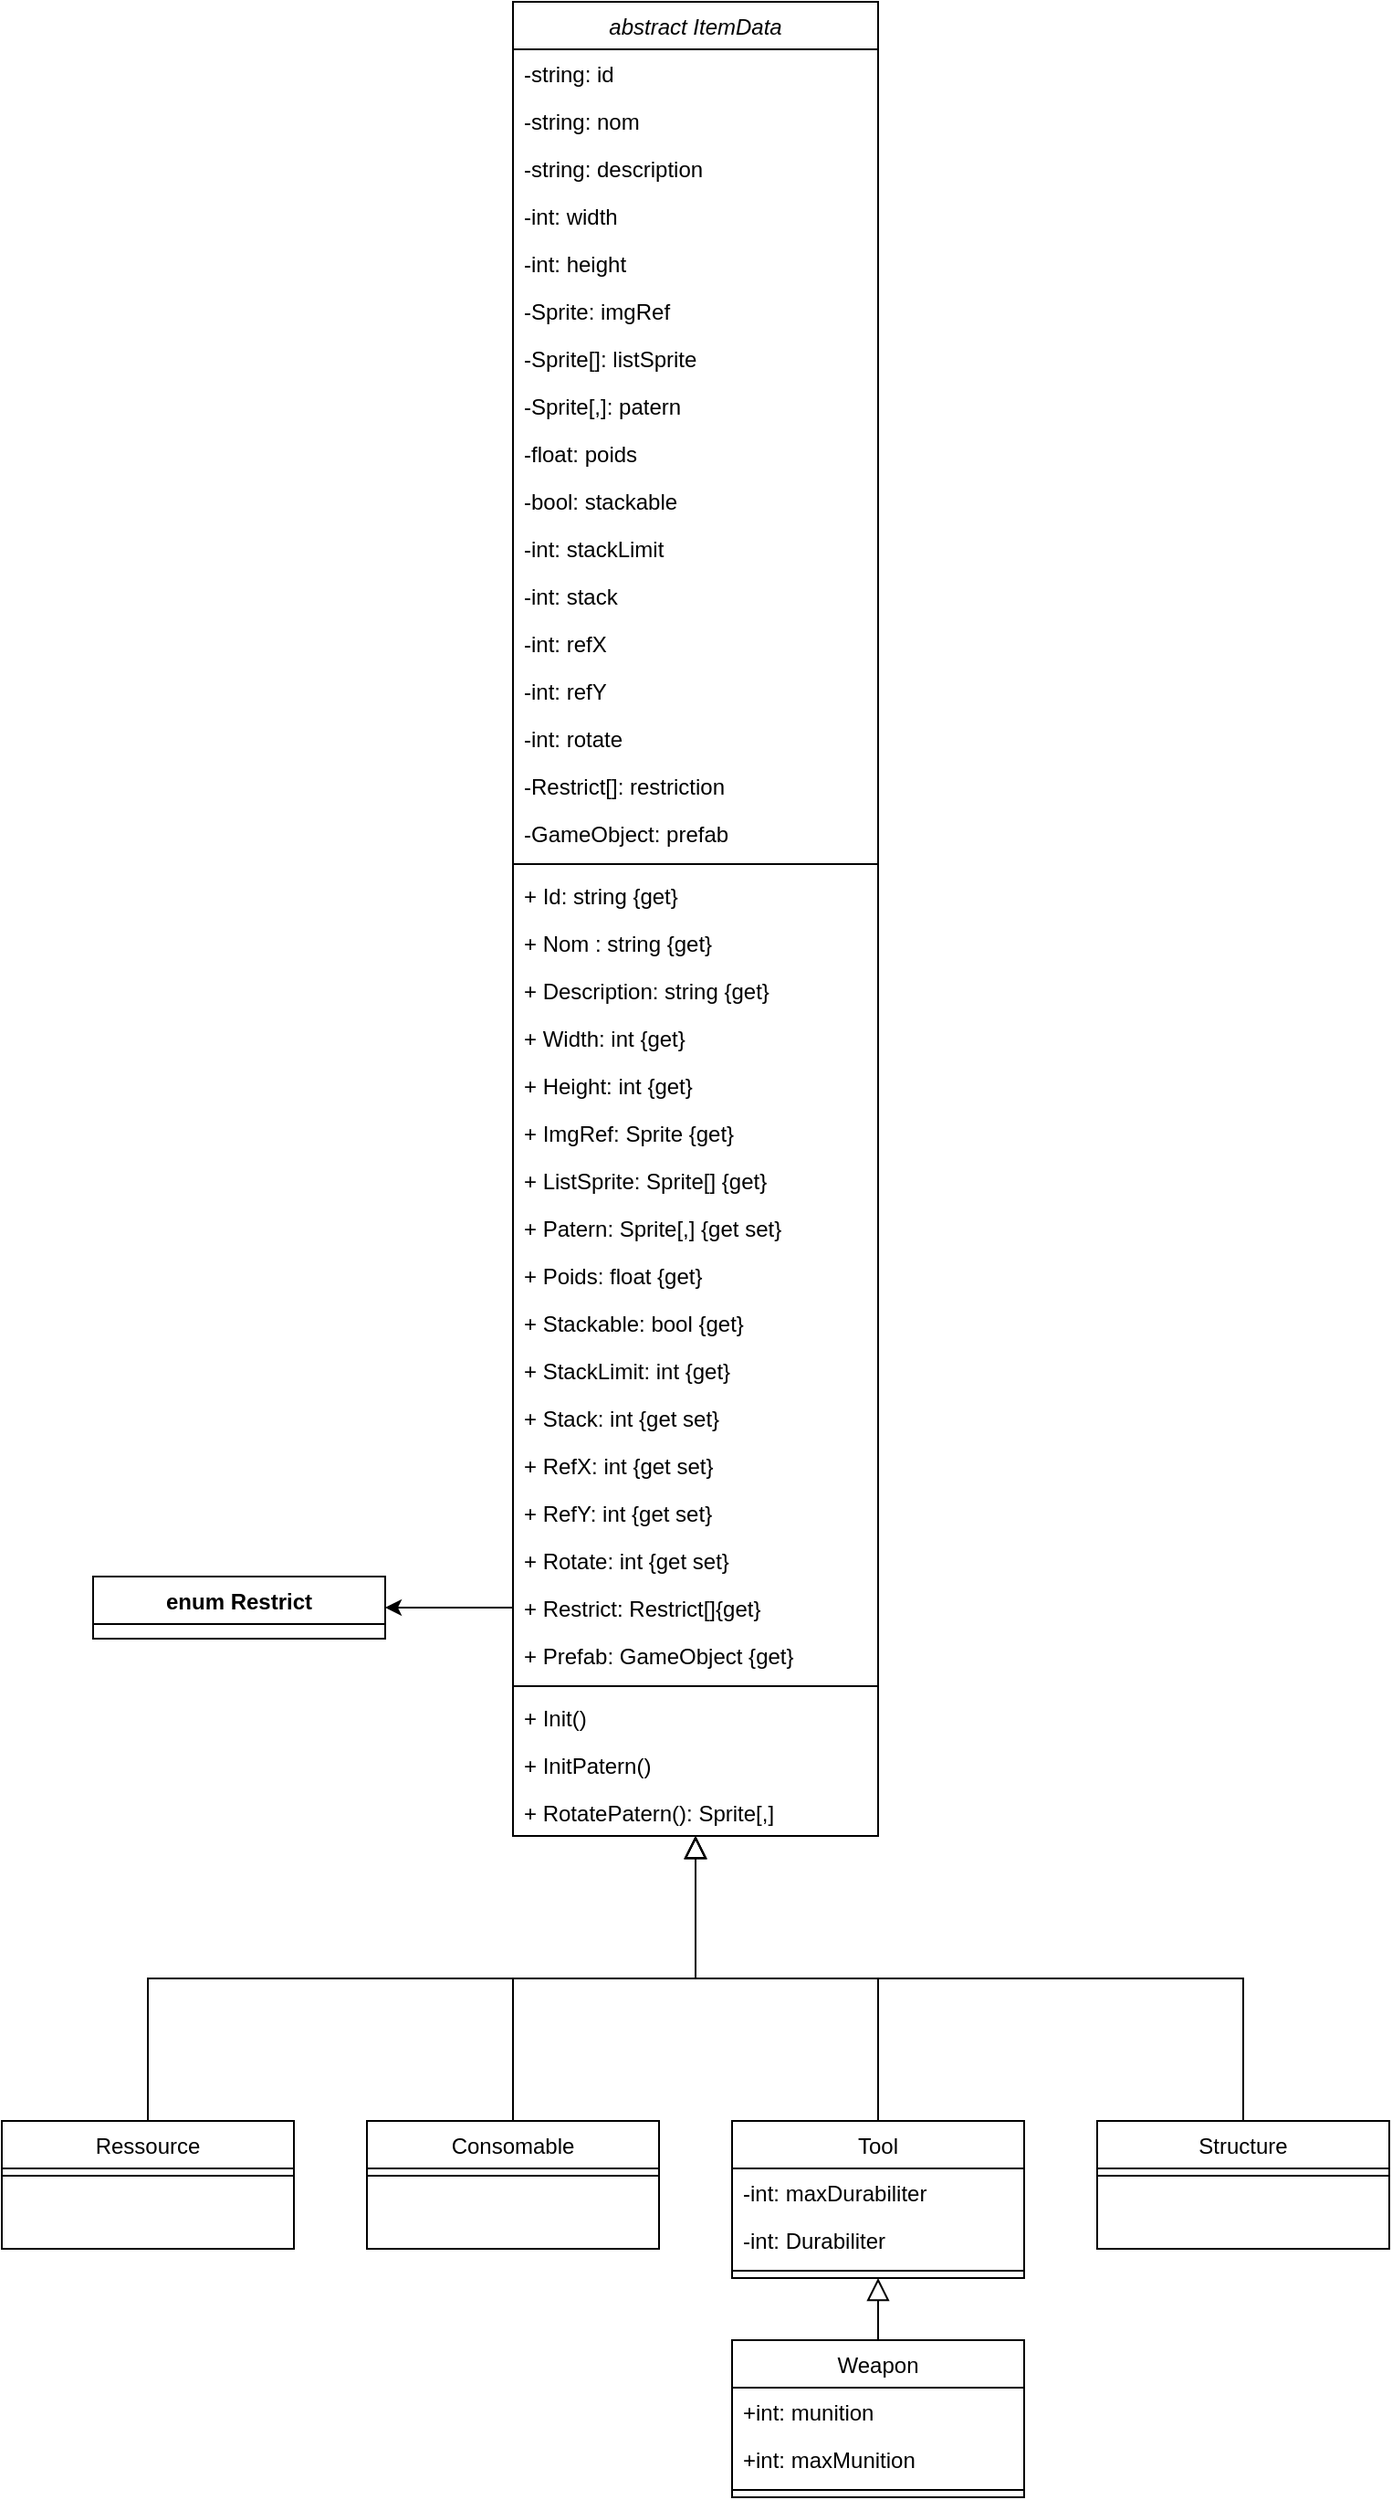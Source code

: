 <mxfile version="24.7.8">
  <diagram name="Item" id="GBWKPSuwXsQC6E5oxjUL">
    <mxGraphModel dx="684" dy="559" grid="1" gridSize="10" guides="1" tooltips="1" connect="1" arrows="1" fold="1" page="1" pageScale="1" pageWidth="827" pageHeight="1169" math="0" shadow="0">
      <root>
        <mxCell id="0" />
        <mxCell id="1" parent="0" />
        <mxCell id="X3S-EdGtiEpr1yEXmVk5-1" value="abstract ItemData" style="swimlane;fontStyle=2;align=center;verticalAlign=top;childLayout=stackLayout;horizontal=1;startSize=26;horizontalStack=0;resizeParent=1;resizeLast=0;collapsible=1;marginBottom=0;rounded=0;shadow=0;strokeWidth=1;" parent="1" vertex="1">
          <mxGeometry x="320" y="40" width="200" height="1004" as="geometry">
            <mxRectangle x="230" y="140" width="160" height="26" as="alternateBounds" />
          </mxGeometry>
        </mxCell>
        <mxCell id="X3S-EdGtiEpr1yEXmVk5-2" value="-string: id" style="text;align=left;verticalAlign=top;spacingLeft=4;spacingRight=4;overflow=hidden;rotatable=0;points=[[0,0.5],[1,0.5]];portConstraint=eastwest;" parent="X3S-EdGtiEpr1yEXmVk5-1" vertex="1">
          <mxGeometry y="26" width="200" height="26" as="geometry" />
        </mxCell>
        <mxCell id="X3S-EdGtiEpr1yEXmVk5-3" value="-string: nom" style="text;align=left;verticalAlign=top;spacingLeft=4;spacingRight=4;overflow=hidden;rotatable=0;points=[[0,0.5],[1,0.5]];portConstraint=eastwest;rounded=0;shadow=0;html=0;" parent="X3S-EdGtiEpr1yEXmVk5-1" vertex="1">
          <mxGeometry y="52" width="200" height="26" as="geometry" />
        </mxCell>
        <mxCell id="X3S-EdGtiEpr1yEXmVk5-4" value="-string: description" style="text;align=left;verticalAlign=top;spacingLeft=4;spacingRight=4;overflow=hidden;rotatable=0;points=[[0,0.5],[1,0.5]];portConstraint=eastwest;rounded=0;shadow=0;html=0;" parent="X3S-EdGtiEpr1yEXmVk5-1" vertex="1">
          <mxGeometry y="78" width="200" height="26" as="geometry" />
        </mxCell>
        <mxCell id="X3S-EdGtiEpr1yEXmVk5-5" value="-int: width" style="text;align=left;verticalAlign=top;spacingLeft=4;spacingRight=4;overflow=hidden;rotatable=0;points=[[0,0.5],[1,0.5]];portConstraint=eastwest;" parent="X3S-EdGtiEpr1yEXmVk5-1" vertex="1">
          <mxGeometry y="104" width="200" height="26" as="geometry" />
        </mxCell>
        <mxCell id="X3S-EdGtiEpr1yEXmVk5-6" value="-int: height" style="text;align=left;verticalAlign=top;spacingLeft=4;spacingRight=4;overflow=hidden;rotatable=0;points=[[0,0.5],[1,0.5]];portConstraint=eastwest;rounded=0;shadow=0;html=0;" parent="X3S-EdGtiEpr1yEXmVk5-1" vertex="1">
          <mxGeometry y="130" width="200" height="26" as="geometry" />
        </mxCell>
        <mxCell id="X3S-EdGtiEpr1yEXmVk5-7" value="-Sprite: imgRef" style="text;align=left;verticalAlign=top;spacingLeft=4;spacingRight=4;overflow=hidden;rotatable=0;points=[[0,0.5],[1,0.5]];portConstraint=eastwest;rounded=0;shadow=0;html=0;" parent="X3S-EdGtiEpr1yEXmVk5-1" vertex="1">
          <mxGeometry y="156" width="200" height="26" as="geometry" />
        </mxCell>
        <mxCell id="X3S-EdGtiEpr1yEXmVk5-8" value="-Sprite[]: listSprite" style="text;align=left;verticalAlign=top;spacingLeft=4;spacingRight=4;overflow=hidden;rotatable=0;points=[[0,0.5],[1,0.5]];portConstraint=eastwest;" parent="X3S-EdGtiEpr1yEXmVk5-1" vertex="1">
          <mxGeometry y="182" width="200" height="26" as="geometry" />
        </mxCell>
        <mxCell id="X3S-EdGtiEpr1yEXmVk5-9" value="-Sprite[,]: patern" style="text;align=left;verticalAlign=top;spacingLeft=4;spacingRight=4;overflow=hidden;rotatable=0;points=[[0,0.5],[1,0.5]];portConstraint=eastwest;rounded=0;shadow=0;html=0;" parent="X3S-EdGtiEpr1yEXmVk5-1" vertex="1">
          <mxGeometry y="208" width="200" height="26" as="geometry" />
        </mxCell>
        <mxCell id="X3S-EdGtiEpr1yEXmVk5-10" value="-float: poids" style="text;align=left;verticalAlign=top;spacingLeft=4;spacingRight=4;overflow=hidden;rotatable=0;points=[[0,0.5],[1,0.5]];portConstraint=eastwest;rounded=0;shadow=0;html=0;" parent="X3S-EdGtiEpr1yEXmVk5-1" vertex="1">
          <mxGeometry y="234" width="200" height="26" as="geometry" />
        </mxCell>
        <mxCell id="X3S-EdGtiEpr1yEXmVk5-11" value="-bool: stackable" style="text;align=left;verticalAlign=top;spacingLeft=4;spacingRight=4;overflow=hidden;rotatable=0;points=[[0,0.5],[1,0.5]];portConstraint=eastwest;rounded=0;shadow=0;html=0;" parent="X3S-EdGtiEpr1yEXmVk5-1" vertex="1">
          <mxGeometry y="260" width="200" height="26" as="geometry" />
        </mxCell>
        <mxCell id="X3S-EdGtiEpr1yEXmVk5-12" value="-int: stackLimit" style="text;align=left;verticalAlign=top;spacingLeft=4;spacingRight=4;overflow=hidden;rotatable=0;points=[[0,0.5],[1,0.5]];portConstraint=eastwest;" parent="X3S-EdGtiEpr1yEXmVk5-1" vertex="1">
          <mxGeometry y="286" width="200" height="26" as="geometry" />
        </mxCell>
        <mxCell id="X3S-EdGtiEpr1yEXmVk5-13" value="-int: stack" style="text;align=left;verticalAlign=top;spacingLeft=4;spacingRight=4;overflow=hidden;rotatable=0;points=[[0,0.5],[1,0.5]];portConstraint=eastwest;rounded=0;shadow=0;html=0;" parent="X3S-EdGtiEpr1yEXmVk5-1" vertex="1">
          <mxGeometry y="312" width="200" height="26" as="geometry" />
        </mxCell>
        <mxCell id="X3S-EdGtiEpr1yEXmVk5-14" value="-int: refX" style="text;align=left;verticalAlign=top;spacingLeft=4;spacingRight=4;overflow=hidden;rotatable=0;points=[[0,0.5],[1,0.5]];portConstraint=eastwest;" parent="X3S-EdGtiEpr1yEXmVk5-1" vertex="1">
          <mxGeometry y="338" width="200" height="26" as="geometry" />
        </mxCell>
        <mxCell id="X3S-EdGtiEpr1yEXmVk5-15" value="-int: refY" style="text;align=left;verticalAlign=top;spacingLeft=4;spacingRight=4;overflow=hidden;rotatable=0;points=[[0,0.5],[1,0.5]];portConstraint=eastwest;rounded=0;shadow=0;html=0;" parent="X3S-EdGtiEpr1yEXmVk5-1" vertex="1">
          <mxGeometry y="364" width="200" height="26" as="geometry" />
        </mxCell>
        <mxCell id="X3S-EdGtiEpr1yEXmVk5-16" value="-int: rotate" style="text;align=left;verticalAlign=top;spacingLeft=4;spacingRight=4;overflow=hidden;rotatable=0;points=[[0,0.5],[1,0.5]];portConstraint=eastwest;rounded=0;shadow=0;html=0;" parent="X3S-EdGtiEpr1yEXmVk5-1" vertex="1">
          <mxGeometry y="390" width="200" height="26" as="geometry" />
        </mxCell>
        <mxCell id="TtzhslhZzN5wgRtnBgMi-1" value="-Restrict[]: restriction" style="text;align=left;verticalAlign=top;spacingLeft=4;spacingRight=4;overflow=hidden;rotatable=0;points=[[0,0.5],[1,0.5]];portConstraint=eastwest;rounded=0;shadow=0;html=0;" vertex="1" parent="X3S-EdGtiEpr1yEXmVk5-1">
          <mxGeometry y="416" width="200" height="26" as="geometry" />
        </mxCell>
        <mxCell id="X3S-EdGtiEpr1yEXmVk5-17" value="-GameObject: prefab" style="text;align=left;verticalAlign=top;spacingLeft=4;spacingRight=4;overflow=hidden;rotatable=0;points=[[0,0.5],[1,0.5]];portConstraint=eastwest;rounded=0;shadow=0;html=0;" parent="X3S-EdGtiEpr1yEXmVk5-1" vertex="1">
          <mxGeometry y="442" width="200" height="26" as="geometry" />
        </mxCell>
        <mxCell id="X3S-EdGtiEpr1yEXmVk5-18" value="" style="line;html=1;strokeWidth=1;align=left;verticalAlign=middle;spacingTop=-1;spacingLeft=3;spacingRight=3;rotatable=0;labelPosition=right;points=[];portConstraint=eastwest;" parent="X3S-EdGtiEpr1yEXmVk5-1" vertex="1">
          <mxGeometry y="468" width="200" height="8" as="geometry" />
        </mxCell>
        <mxCell id="X3S-EdGtiEpr1yEXmVk5-19" value="+ Id: string {get}" style="text;align=left;verticalAlign=top;spacingLeft=4;spacingRight=4;overflow=hidden;rotatable=0;points=[[0,0.5],[1,0.5]];portConstraint=eastwest;" parent="X3S-EdGtiEpr1yEXmVk5-1" vertex="1">
          <mxGeometry y="476" width="200" height="26" as="geometry" />
        </mxCell>
        <mxCell id="X3S-EdGtiEpr1yEXmVk5-20" value="+ Nom : string {get}" style="text;align=left;verticalAlign=top;spacingLeft=4;spacingRight=4;overflow=hidden;rotatable=0;points=[[0,0.5],[1,0.5]];portConstraint=eastwest;rounded=0;shadow=0;html=0;" parent="X3S-EdGtiEpr1yEXmVk5-1" vertex="1">
          <mxGeometry y="502" width="200" height="26" as="geometry" />
        </mxCell>
        <mxCell id="X3S-EdGtiEpr1yEXmVk5-21" value="+ Description: string {get}" style="text;align=left;verticalAlign=top;spacingLeft=4;spacingRight=4;overflow=hidden;rotatable=0;points=[[0,0.5],[1,0.5]];portConstraint=eastwest;rounded=0;shadow=0;html=0;" parent="X3S-EdGtiEpr1yEXmVk5-1" vertex="1">
          <mxGeometry y="528" width="200" height="26" as="geometry" />
        </mxCell>
        <mxCell id="X3S-EdGtiEpr1yEXmVk5-22" value="+ Width: int {get}" style="text;align=left;verticalAlign=top;spacingLeft=4;spacingRight=4;overflow=hidden;rotatable=0;points=[[0,0.5],[1,0.5]];portConstraint=eastwest;" parent="X3S-EdGtiEpr1yEXmVk5-1" vertex="1">
          <mxGeometry y="554" width="200" height="26" as="geometry" />
        </mxCell>
        <mxCell id="X3S-EdGtiEpr1yEXmVk5-23" value="+ Height: int {get}" style="text;align=left;verticalAlign=top;spacingLeft=4;spacingRight=4;overflow=hidden;rotatable=0;points=[[0,0.5],[1,0.5]];portConstraint=eastwest;rounded=0;shadow=0;html=0;" parent="X3S-EdGtiEpr1yEXmVk5-1" vertex="1">
          <mxGeometry y="580" width="200" height="26" as="geometry" />
        </mxCell>
        <mxCell id="X3S-EdGtiEpr1yEXmVk5-24" value="+ ImgRef: Sprite {get}" style="text;align=left;verticalAlign=top;spacingLeft=4;spacingRight=4;overflow=hidden;rotatable=0;points=[[0,0.5],[1,0.5]];portConstraint=eastwest;rounded=0;shadow=0;html=0;" parent="X3S-EdGtiEpr1yEXmVk5-1" vertex="1">
          <mxGeometry y="606" width="200" height="26" as="geometry" />
        </mxCell>
        <mxCell id="X3S-EdGtiEpr1yEXmVk5-25" value="+ ListSprite: Sprite[] {get}" style="text;align=left;verticalAlign=top;spacingLeft=4;spacingRight=4;overflow=hidden;rotatable=0;points=[[0,0.5],[1,0.5]];portConstraint=eastwest;" parent="X3S-EdGtiEpr1yEXmVk5-1" vertex="1">
          <mxGeometry y="632" width="200" height="26" as="geometry" />
        </mxCell>
        <mxCell id="X3S-EdGtiEpr1yEXmVk5-26" value="+ Patern: Sprite[,] {get set}" style="text;align=left;verticalAlign=top;spacingLeft=4;spacingRight=4;overflow=hidden;rotatable=0;points=[[0,0.5],[1,0.5]];portConstraint=eastwest;rounded=0;shadow=0;html=0;" parent="X3S-EdGtiEpr1yEXmVk5-1" vertex="1">
          <mxGeometry y="658" width="200" height="26" as="geometry" />
        </mxCell>
        <mxCell id="X3S-EdGtiEpr1yEXmVk5-27" value="+ Poids: float {get}" style="text;align=left;verticalAlign=top;spacingLeft=4;spacingRight=4;overflow=hidden;rotatable=0;points=[[0,0.5],[1,0.5]];portConstraint=eastwest;rounded=0;shadow=0;html=0;" parent="X3S-EdGtiEpr1yEXmVk5-1" vertex="1">
          <mxGeometry y="684" width="200" height="26" as="geometry" />
        </mxCell>
        <mxCell id="X3S-EdGtiEpr1yEXmVk5-28" value="+ Stackable: bool {get}" style="text;align=left;verticalAlign=top;spacingLeft=4;spacingRight=4;overflow=hidden;rotatable=0;points=[[0,0.5],[1,0.5]];portConstraint=eastwest;rounded=0;shadow=0;html=0;" parent="X3S-EdGtiEpr1yEXmVk5-1" vertex="1">
          <mxGeometry y="710" width="200" height="26" as="geometry" />
        </mxCell>
        <mxCell id="X3S-EdGtiEpr1yEXmVk5-29" value="+ StackLimit: int {get}" style="text;align=left;verticalAlign=top;spacingLeft=4;spacingRight=4;overflow=hidden;rotatable=0;points=[[0,0.5],[1,0.5]];portConstraint=eastwest;" parent="X3S-EdGtiEpr1yEXmVk5-1" vertex="1">
          <mxGeometry y="736" width="200" height="26" as="geometry" />
        </mxCell>
        <mxCell id="X3S-EdGtiEpr1yEXmVk5-30" value="+ Stack: int {get set} " style="text;align=left;verticalAlign=top;spacingLeft=4;spacingRight=4;overflow=hidden;rotatable=0;points=[[0,0.5],[1,0.5]];portConstraint=eastwest;rounded=0;shadow=0;html=0;" parent="X3S-EdGtiEpr1yEXmVk5-1" vertex="1">
          <mxGeometry y="762" width="200" height="26" as="geometry" />
        </mxCell>
        <mxCell id="X3S-EdGtiEpr1yEXmVk5-31" value="+ RefX: int {get set} " style="text;align=left;verticalAlign=top;spacingLeft=4;spacingRight=4;overflow=hidden;rotatable=0;points=[[0,0.5],[1,0.5]];portConstraint=eastwest;" parent="X3S-EdGtiEpr1yEXmVk5-1" vertex="1">
          <mxGeometry y="788" width="200" height="26" as="geometry" />
        </mxCell>
        <mxCell id="X3S-EdGtiEpr1yEXmVk5-32" value="+ RefY: int {get set}" style="text;align=left;verticalAlign=top;spacingLeft=4;spacingRight=4;overflow=hidden;rotatable=0;points=[[0,0.5],[1,0.5]];portConstraint=eastwest;rounded=0;shadow=0;html=0;" parent="X3S-EdGtiEpr1yEXmVk5-1" vertex="1">
          <mxGeometry y="814" width="200" height="26" as="geometry" />
        </mxCell>
        <mxCell id="X3S-EdGtiEpr1yEXmVk5-33" value="+ Rotate: int {get set}" style="text;align=left;verticalAlign=top;spacingLeft=4;spacingRight=4;overflow=hidden;rotatable=0;points=[[0,0.5],[1,0.5]];portConstraint=eastwest;rounded=0;shadow=0;html=0;" parent="X3S-EdGtiEpr1yEXmVk5-1" vertex="1">
          <mxGeometry y="840" width="200" height="26" as="geometry" />
        </mxCell>
        <mxCell id="TtzhslhZzN5wgRtnBgMi-2" value="+ Restrict: Restrict[]{get}" style="text;align=left;verticalAlign=top;spacingLeft=4;spacingRight=4;overflow=hidden;rotatable=0;points=[[0,0.5],[1,0.5]];portConstraint=eastwest;rounded=0;shadow=0;html=0;" vertex="1" parent="X3S-EdGtiEpr1yEXmVk5-1">
          <mxGeometry y="866" width="200" height="26" as="geometry" />
        </mxCell>
        <mxCell id="X3S-EdGtiEpr1yEXmVk5-34" value="+ Prefab: GameObject {get}" style="text;align=left;verticalAlign=top;spacingLeft=4;spacingRight=4;overflow=hidden;rotatable=0;points=[[0,0.5],[1,0.5]];portConstraint=eastwest;rounded=0;shadow=0;html=0;" parent="X3S-EdGtiEpr1yEXmVk5-1" vertex="1">
          <mxGeometry y="892" width="200" height="26" as="geometry" />
        </mxCell>
        <mxCell id="X3S-EdGtiEpr1yEXmVk5-35" value="" style="line;html=1;strokeWidth=1;align=left;verticalAlign=middle;spacingTop=-1;spacingLeft=3;spacingRight=3;rotatable=0;labelPosition=right;points=[];portConstraint=eastwest;" parent="X3S-EdGtiEpr1yEXmVk5-1" vertex="1">
          <mxGeometry y="918" width="200" height="8" as="geometry" />
        </mxCell>
        <mxCell id="X3S-EdGtiEpr1yEXmVk5-36" value="+ Init()" style="text;align=left;verticalAlign=top;spacingLeft=4;spacingRight=4;overflow=hidden;rotatable=0;points=[[0,0.5],[1,0.5]];portConstraint=eastwest;rounded=0;shadow=0;html=0;" parent="X3S-EdGtiEpr1yEXmVk5-1" vertex="1">
          <mxGeometry y="926" width="200" height="26" as="geometry" />
        </mxCell>
        <mxCell id="X3S-EdGtiEpr1yEXmVk5-37" value="+ InitPatern()" style="text;align=left;verticalAlign=top;spacingLeft=4;spacingRight=4;overflow=hidden;rotatable=0;points=[[0,0.5],[1,0.5]];portConstraint=eastwest;rounded=0;shadow=0;html=0;" parent="X3S-EdGtiEpr1yEXmVk5-1" vertex="1">
          <mxGeometry y="952" width="200" height="26" as="geometry" />
        </mxCell>
        <mxCell id="X3S-EdGtiEpr1yEXmVk5-38" value="+ RotatePatern(): Sprite[,]" style="text;align=left;verticalAlign=top;spacingLeft=4;spacingRight=4;overflow=hidden;rotatable=0;points=[[0,0.5],[1,0.5]];portConstraint=eastwest;rounded=0;shadow=0;html=0;" parent="X3S-EdGtiEpr1yEXmVk5-1" vertex="1">
          <mxGeometry y="978" width="200" height="26" as="geometry" />
        </mxCell>
        <mxCell id="X3S-EdGtiEpr1yEXmVk5-39" value="Ressource" style="swimlane;fontStyle=0;align=center;verticalAlign=top;childLayout=stackLayout;horizontal=1;startSize=26;horizontalStack=0;resizeParent=1;resizeLast=0;collapsible=1;marginBottom=0;rounded=0;shadow=0;strokeWidth=1;" parent="1" vertex="1">
          <mxGeometry x="40" y="1200" width="160" height="70" as="geometry">
            <mxRectangle x="130" y="380" width="160" height="26" as="alternateBounds" />
          </mxGeometry>
        </mxCell>
        <mxCell id="X3S-EdGtiEpr1yEXmVk5-40" value="" style="line;html=1;strokeWidth=1;align=left;verticalAlign=middle;spacingTop=-1;spacingLeft=3;spacingRight=3;rotatable=0;labelPosition=right;points=[];portConstraint=eastwest;" parent="X3S-EdGtiEpr1yEXmVk5-39" vertex="1">
          <mxGeometry y="26" width="160" height="8" as="geometry" />
        </mxCell>
        <mxCell id="X3S-EdGtiEpr1yEXmVk5-41" value="" style="endArrow=block;endSize=10;endFill=0;shadow=0;strokeWidth=1;rounded=0;curved=0;edgeStyle=elbowEdgeStyle;elbow=vertical;" parent="1" source="X3S-EdGtiEpr1yEXmVk5-39" target="X3S-EdGtiEpr1yEXmVk5-1" edge="1">
          <mxGeometry width="160" relative="1" as="geometry">
            <mxPoint x="200" y="203" as="sourcePoint" />
            <mxPoint x="200" y="203" as="targetPoint" />
          </mxGeometry>
        </mxCell>
        <mxCell id="X3S-EdGtiEpr1yEXmVk5-42" value="Consomable" style="swimlane;fontStyle=0;align=center;verticalAlign=top;childLayout=stackLayout;horizontal=1;startSize=26;horizontalStack=0;resizeParent=1;resizeLast=0;collapsible=1;marginBottom=0;rounded=0;shadow=0;strokeWidth=1;" parent="1" vertex="1">
          <mxGeometry x="240" y="1200" width="160" height="70" as="geometry">
            <mxRectangle x="340" y="380" width="170" height="26" as="alternateBounds" />
          </mxGeometry>
        </mxCell>
        <mxCell id="X3S-EdGtiEpr1yEXmVk5-43" value="" style="line;html=1;strokeWidth=1;align=left;verticalAlign=middle;spacingTop=-1;spacingLeft=3;spacingRight=3;rotatable=0;labelPosition=right;points=[];portConstraint=eastwest;" parent="X3S-EdGtiEpr1yEXmVk5-42" vertex="1">
          <mxGeometry y="26" width="160" height="8" as="geometry" />
        </mxCell>
        <mxCell id="X3S-EdGtiEpr1yEXmVk5-44" value="" style="endArrow=block;endSize=10;endFill=0;shadow=0;strokeWidth=1;rounded=0;curved=0;edgeStyle=elbowEdgeStyle;elbow=vertical;" parent="1" source="X3S-EdGtiEpr1yEXmVk5-42" target="X3S-EdGtiEpr1yEXmVk5-1" edge="1">
          <mxGeometry width="160" relative="1" as="geometry">
            <mxPoint x="210" y="373" as="sourcePoint" />
            <mxPoint x="310" y="271" as="targetPoint" />
          </mxGeometry>
        </mxCell>
        <mxCell id="X3S-EdGtiEpr1yEXmVk5-45" value="Tool" style="swimlane;fontStyle=0;align=center;verticalAlign=top;childLayout=stackLayout;horizontal=1;startSize=26;horizontalStack=0;resizeParent=1;resizeLast=0;collapsible=1;marginBottom=0;rounded=0;shadow=0;strokeWidth=1;" parent="1" vertex="1">
          <mxGeometry x="440" y="1200" width="160" height="86" as="geometry">
            <mxRectangle x="340" y="380" width="170" height="26" as="alternateBounds" />
          </mxGeometry>
        </mxCell>
        <mxCell id="MHhm4jmeREKtw2-JIbRM-2" value="-int: maxDurabiliter" style="text;align=left;verticalAlign=top;spacingLeft=4;spacingRight=4;overflow=hidden;rotatable=0;points=[[0,0.5],[1,0.5]];portConstraint=eastwest;rounded=0;shadow=0;html=0;" parent="X3S-EdGtiEpr1yEXmVk5-45" vertex="1">
          <mxGeometry y="26" width="160" height="26" as="geometry" />
        </mxCell>
        <mxCell id="MHhm4jmeREKtw2-JIbRM-1" value="-int: Durabiliter" style="text;align=left;verticalAlign=top;spacingLeft=4;spacingRight=4;overflow=hidden;rotatable=0;points=[[0,0.5],[1,0.5]];portConstraint=eastwest;rounded=0;shadow=0;html=0;" parent="X3S-EdGtiEpr1yEXmVk5-45" vertex="1">
          <mxGeometry y="52" width="160" height="26" as="geometry" />
        </mxCell>
        <mxCell id="X3S-EdGtiEpr1yEXmVk5-46" value="" style="line;html=1;strokeWidth=1;align=left;verticalAlign=middle;spacingTop=-1;spacingLeft=3;spacingRight=3;rotatable=0;labelPosition=right;points=[];portConstraint=eastwest;" parent="X3S-EdGtiEpr1yEXmVk5-45" vertex="1">
          <mxGeometry y="78" width="160" height="8" as="geometry" />
        </mxCell>
        <mxCell id="X3S-EdGtiEpr1yEXmVk5-47" value="" style="endArrow=block;endSize=10;endFill=0;shadow=0;strokeWidth=1;rounded=0;curved=0;edgeStyle=elbowEdgeStyle;elbow=vertical;" parent="1" source="X3S-EdGtiEpr1yEXmVk5-45" target="X3S-EdGtiEpr1yEXmVk5-1" edge="1">
          <mxGeometry width="160" relative="1" as="geometry">
            <mxPoint x="560" y="464" as="sourcePoint" />
            <mxPoint x="550" y="398" as="targetPoint" />
          </mxGeometry>
        </mxCell>
        <mxCell id="X3S-EdGtiEpr1yEXmVk5-48" value="Weapon" style="swimlane;fontStyle=0;align=center;verticalAlign=top;childLayout=stackLayout;horizontal=1;startSize=26;horizontalStack=0;resizeParent=1;resizeLast=0;collapsible=1;marginBottom=0;rounded=0;shadow=0;strokeWidth=1;" parent="1" vertex="1">
          <mxGeometry x="440" y="1320" width="160" height="86" as="geometry">
            <mxRectangle x="340" y="380" width="170" height="26" as="alternateBounds" />
          </mxGeometry>
        </mxCell>
        <mxCell id="MHhm4jmeREKtw2-JIbRM-3" value="+int: munition" style="text;align=left;verticalAlign=top;spacingLeft=4;spacingRight=4;overflow=hidden;rotatable=0;points=[[0,0.5],[1,0.5]];portConstraint=eastwest;rounded=0;shadow=0;html=0;" parent="X3S-EdGtiEpr1yEXmVk5-48" vertex="1">
          <mxGeometry y="26" width="160" height="26" as="geometry" />
        </mxCell>
        <mxCell id="X3S-EdGtiEpr1yEXmVk5-49" value="+int: maxMunition" style="text;align=left;verticalAlign=top;spacingLeft=4;spacingRight=4;overflow=hidden;rotatable=0;points=[[0,0.5],[1,0.5]];portConstraint=eastwest;rounded=0;shadow=0;html=0;" parent="X3S-EdGtiEpr1yEXmVk5-48" vertex="1">
          <mxGeometry y="52" width="160" height="26" as="geometry" />
        </mxCell>
        <mxCell id="X3S-EdGtiEpr1yEXmVk5-50" value="" style="line;html=1;strokeWidth=1;align=left;verticalAlign=middle;spacingTop=-1;spacingLeft=3;spacingRight=3;rotatable=0;labelPosition=right;points=[];portConstraint=eastwest;" parent="X3S-EdGtiEpr1yEXmVk5-48" vertex="1">
          <mxGeometry y="78" width="160" height="8" as="geometry" />
        </mxCell>
        <mxCell id="X3S-EdGtiEpr1yEXmVk5-51" value="Structure" style="swimlane;fontStyle=0;align=center;verticalAlign=top;childLayout=stackLayout;horizontal=1;startSize=26;horizontalStack=0;resizeParent=1;resizeLast=0;collapsible=1;marginBottom=0;rounded=0;shadow=0;strokeWidth=1;" parent="1" vertex="1">
          <mxGeometry x="640" y="1200" width="160" height="70" as="geometry">
            <mxRectangle x="340" y="380" width="170" height="26" as="alternateBounds" />
          </mxGeometry>
        </mxCell>
        <mxCell id="X3S-EdGtiEpr1yEXmVk5-52" value="" style="line;html=1;strokeWidth=1;align=left;verticalAlign=middle;spacingTop=-1;spacingLeft=3;spacingRight=3;rotatable=0;labelPosition=right;points=[];portConstraint=eastwest;" parent="X3S-EdGtiEpr1yEXmVk5-51" vertex="1">
          <mxGeometry y="26" width="160" height="8" as="geometry" />
        </mxCell>
        <mxCell id="X3S-EdGtiEpr1yEXmVk5-53" value="" style="endArrow=block;endSize=10;endFill=0;shadow=0;strokeWidth=1;rounded=0;curved=0;edgeStyle=elbowEdgeStyle;elbow=vertical;" parent="1" source="X3S-EdGtiEpr1yEXmVk5-51" target="X3S-EdGtiEpr1yEXmVk5-1" edge="1">
          <mxGeometry width="160" relative="1" as="geometry">
            <mxPoint x="660" y="1178" as="sourcePoint" />
            <mxPoint x="560" y="970" as="targetPoint" />
          </mxGeometry>
        </mxCell>
        <mxCell id="X3S-EdGtiEpr1yEXmVk5-54" value="" style="endArrow=block;endSize=10;endFill=0;shadow=0;strokeWidth=1;rounded=0;curved=0;edgeStyle=elbowEdgeStyle;elbow=vertical;" parent="1" source="X3S-EdGtiEpr1yEXmVk5-48" target="X3S-EdGtiEpr1yEXmVk5-45" edge="1">
          <mxGeometry width="160" relative="1" as="geometry">
            <mxPoint x="240" y="1558" as="sourcePoint" />
            <mxPoint x="340" y="1350" as="targetPoint" />
          </mxGeometry>
        </mxCell>
        <mxCell id="TtzhslhZzN5wgRtnBgMi-3" value="enum Restrict" style="swimlane;fontStyle=1;align=center;verticalAlign=top;childLayout=stackLayout;horizontal=1;startSize=26;horizontalStack=0;resizeParent=1;resizeParentMax=0;resizeLast=0;collapsible=1;marginBottom=0;whiteSpace=wrap;html=1;" vertex="1" parent="1">
          <mxGeometry x="90" y="902" width="160" height="34" as="geometry" />
        </mxCell>
        <mxCell id="TtzhslhZzN5wgRtnBgMi-9" style="edgeStyle=orthogonalEdgeStyle;rounded=0;orthogonalLoop=1;jettySize=auto;html=1;exitX=0;exitY=0.5;exitDx=0;exitDy=0;" edge="1" parent="1" source="TtzhslhZzN5wgRtnBgMi-2" target="TtzhslhZzN5wgRtnBgMi-3">
          <mxGeometry relative="1" as="geometry" />
        </mxCell>
      </root>
    </mxGraphModel>
  </diagram>
</mxfile>
